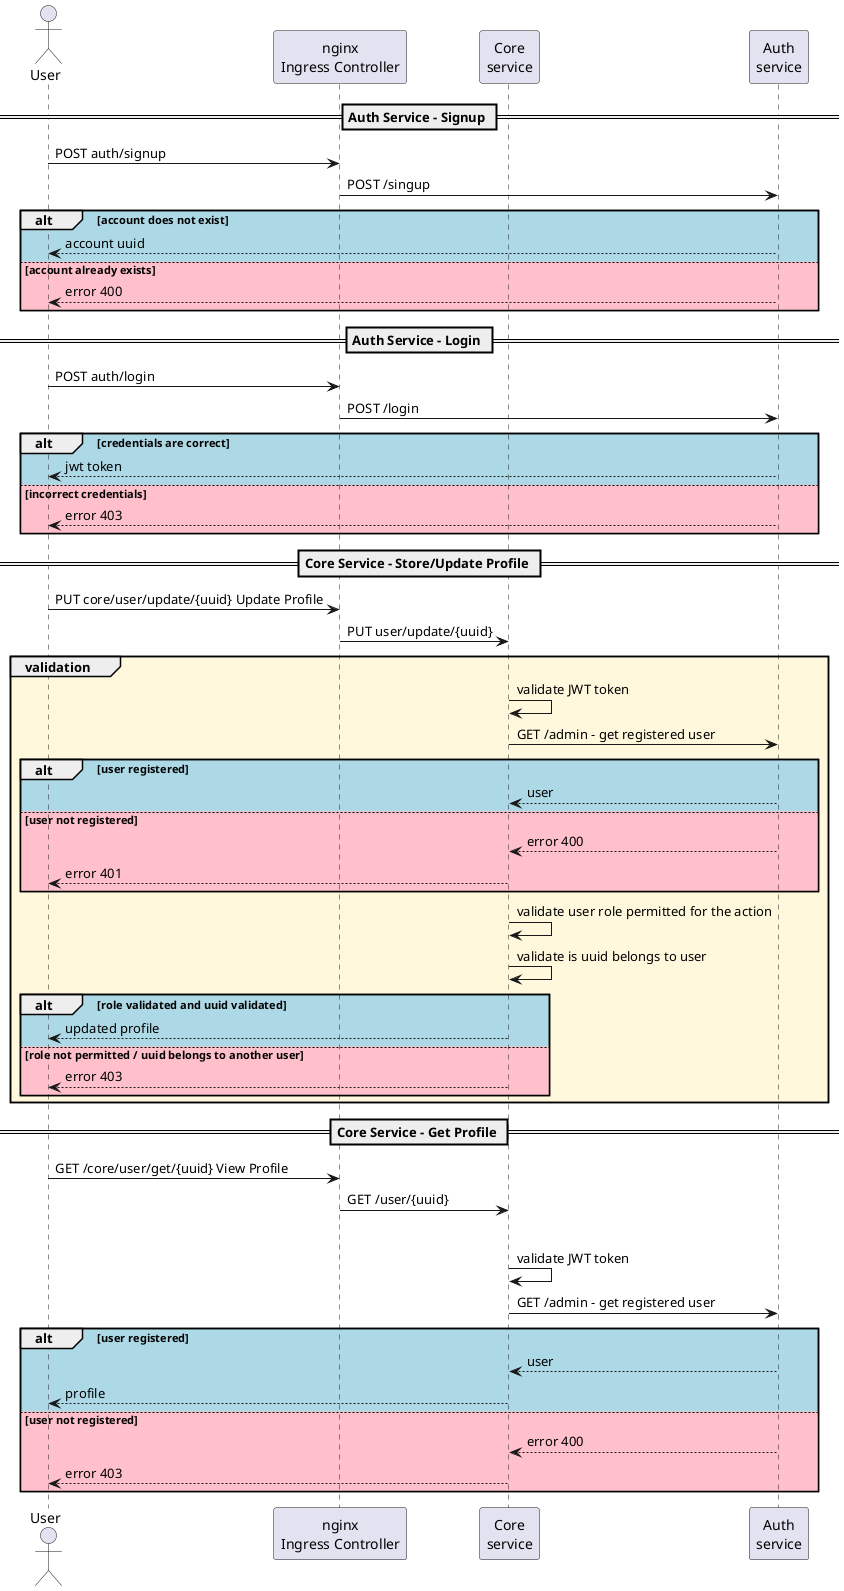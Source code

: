 @startuml
actor User as user
participant "nginx\nIngress Controller" as nginx
participant "Core\nservice" as core
participant "Auth\nservice" as auth


== Auth Service - Signup ==
user -> nginx : POST auth/signup
nginx -> auth : POST /singup
alt #LightBlue account does not exist
auth --> user : account uuid
else #Pink account already exists
auth --> user : error 400
end alt
== Auth Service - Login ==
user -> nginx : POST auth/login
nginx -> auth : POST /login
alt #LightBlue credentials are correct
auth --> user : jwt token
else #Pink incorrect credentials
auth --> user : error 403
end alt


== Core Service - Store/Update Profile ==
user -> nginx : PUT core/user/update/{uuid} Update Profile
nginx -> core : PUT user/update/{uuid}
group #cornsilk validation
core -> core : validate JWT token
core -> auth : GET /admin - get registered user
alt #LightBlue user registered
auth --> core : user
else #Pink user not registered
auth --> core : error 400
core --> user : error 401
end alt
core -> core : validate user role permitted for the action
core -> core : validate is uuid belongs to user
alt #LightBlue role validated and uuid validated
core --> user : updated profile
else #Pink role not permitted / uuid belongs to another user
core --> user : error 403
end alt
end group

== Core Service - Get Profile ==
user -> nginx : GET /core/user/get/{uuid} View Profile
nginx -> core : GET /user/{uuid}
group #cornsilk validation
core -> core : validate JWT token
core -> auth : GET /admin - get registered user
alt #LightBlue user registered
auth --> core : user
core --> user : profile
else #Pink user not registered
auth --> core : error 400
core --> user : error 403
end alt
/'core -> core : validate is uuid belongs to user
alt #LightBlue uuid validated
else #Pink uuid belongs to another user
core --> user : error 403
end alt
end group
alt #LightBlue user registered
core --> user : profile
else #Pink account user not registered
core --> user : error 401
end alt'/
@enduml